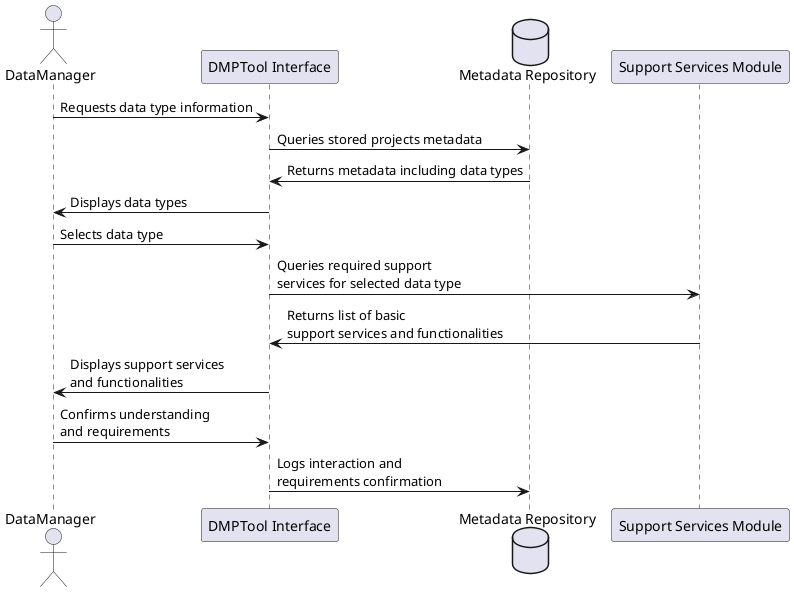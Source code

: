 @startuml
actor DataManager as DM
participant "DMPTool Interface" as UI
database "Metadata Repository" as MR
participant "Support Services Module" as SSM

DM -> UI : Requests data type information
UI -> MR : Queries stored projects metadata
MR -> UI : Returns metadata including data types
UI -> DM : Displays data types
DM -> UI : Selects data type
UI -> SSM : Queries required support\nservices for selected data type
SSM -> UI : Returns list of basic\nsupport services and functionalities
UI -> DM : Displays support services\nand functionalities
DM -> UI : Confirms understanding\nand requirements
UI -> MR : Logs interaction and\nrequirements confirmation

@enduml
